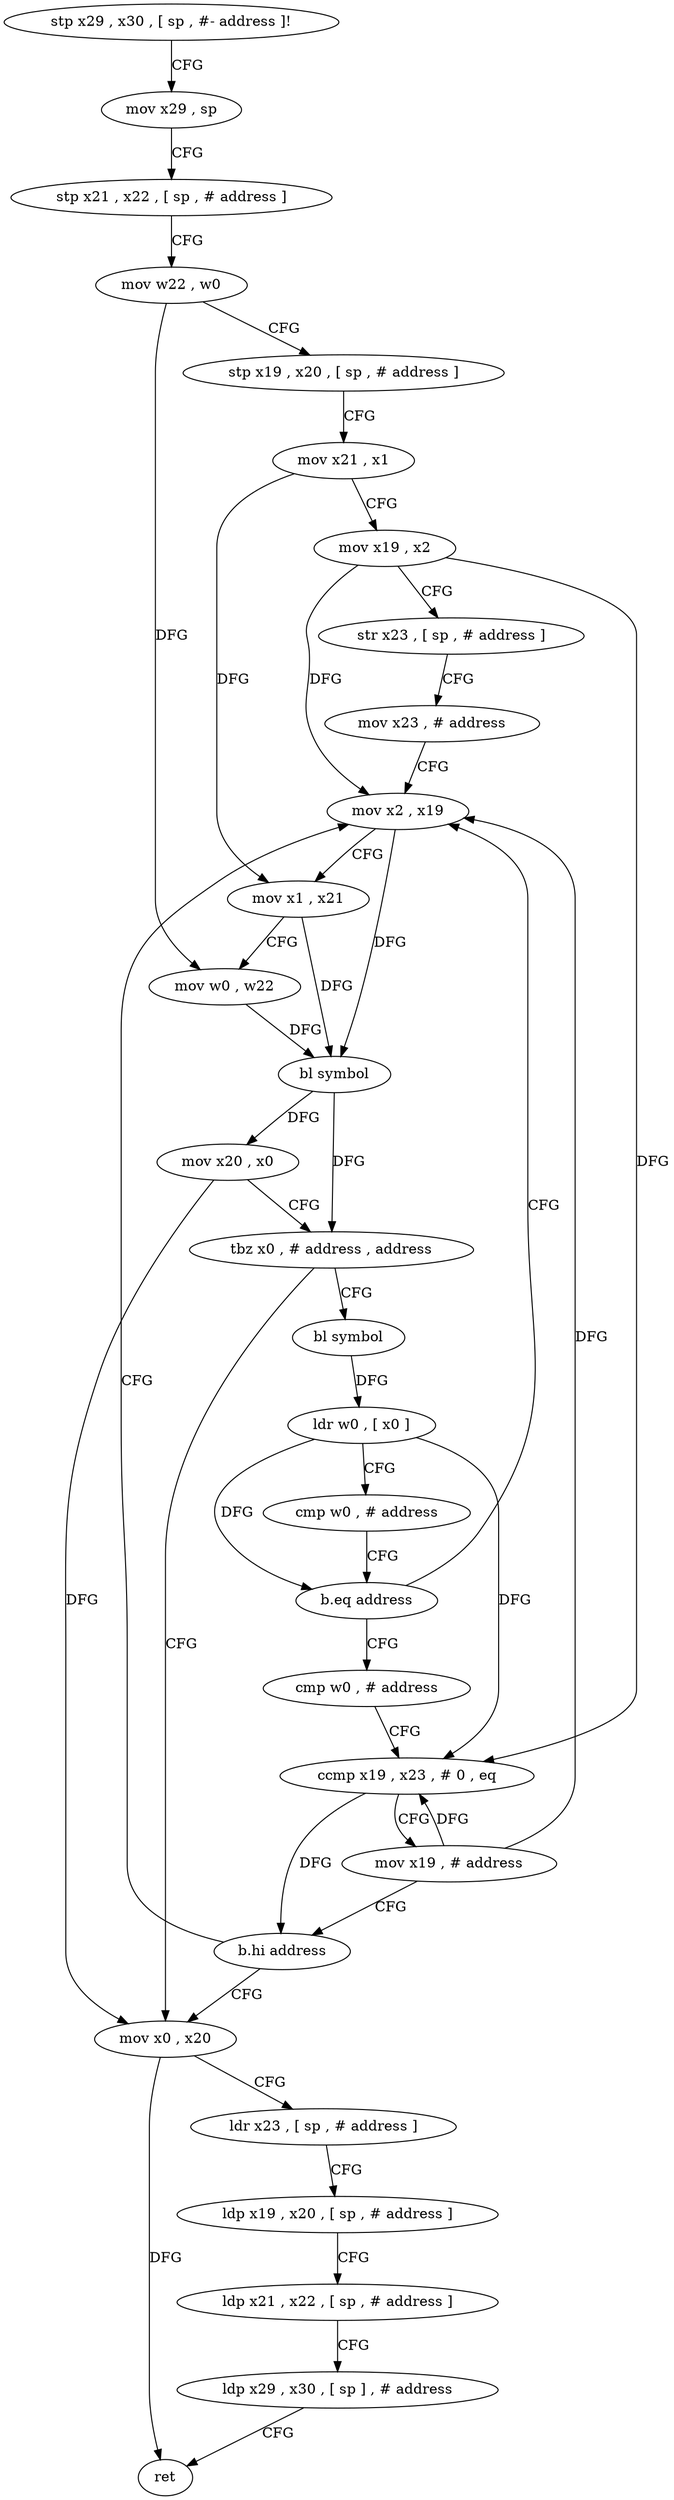 digraph "func" {
"4235936" [label = "stp x29 , x30 , [ sp , #- address ]!" ]
"4235940" [label = "mov x29 , sp" ]
"4235944" [label = "stp x21 , x22 , [ sp , # address ]" ]
"4235948" [label = "mov w22 , w0" ]
"4235952" [label = "stp x19 , x20 , [ sp , # address ]" ]
"4235956" [label = "mov x21 , x1" ]
"4235960" [label = "mov x19 , x2" ]
"4235964" [label = "str x23 , [ sp , # address ]" ]
"4235968" [label = "mov x23 , # address" ]
"4235972" [label = "mov x2 , x19" ]
"4236028" [label = "mov x0 , x20" ]
"4236032" [label = "ldr x23 , [ sp , # address ]" ]
"4236036" [label = "ldp x19 , x20 , [ sp , # address ]" ]
"4236040" [label = "ldp x21 , x22 , [ sp , # address ]" ]
"4236044" [label = "ldp x29 , x30 , [ sp ] , # address" ]
"4236048" [label = "ret" ]
"4235996" [label = "bl symbol" ]
"4236000" [label = "ldr w0 , [ x0 ]" ]
"4236004" [label = "cmp w0 , # address" ]
"4236008" [label = "b.eq address" ]
"4236012" [label = "cmp w0 , # address" ]
"4235976" [label = "mov x1 , x21" ]
"4235980" [label = "mov w0 , w22" ]
"4235984" [label = "bl symbol" ]
"4235988" [label = "mov x20 , x0" ]
"4235992" [label = "tbz x0 , # address , address" ]
"4236016" [label = "ccmp x19 , x23 , # 0 , eq" ]
"4236020" [label = "mov x19 , # address" ]
"4236024" [label = "b.hi address" ]
"4235936" -> "4235940" [ label = "CFG" ]
"4235940" -> "4235944" [ label = "CFG" ]
"4235944" -> "4235948" [ label = "CFG" ]
"4235948" -> "4235952" [ label = "CFG" ]
"4235948" -> "4235980" [ label = "DFG" ]
"4235952" -> "4235956" [ label = "CFG" ]
"4235956" -> "4235960" [ label = "CFG" ]
"4235956" -> "4235976" [ label = "DFG" ]
"4235960" -> "4235964" [ label = "CFG" ]
"4235960" -> "4235972" [ label = "DFG" ]
"4235960" -> "4236016" [ label = "DFG" ]
"4235964" -> "4235968" [ label = "CFG" ]
"4235968" -> "4235972" [ label = "CFG" ]
"4235972" -> "4235976" [ label = "CFG" ]
"4235972" -> "4235984" [ label = "DFG" ]
"4236028" -> "4236032" [ label = "CFG" ]
"4236028" -> "4236048" [ label = "DFG" ]
"4236032" -> "4236036" [ label = "CFG" ]
"4236036" -> "4236040" [ label = "CFG" ]
"4236040" -> "4236044" [ label = "CFG" ]
"4236044" -> "4236048" [ label = "CFG" ]
"4235996" -> "4236000" [ label = "DFG" ]
"4236000" -> "4236004" [ label = "CFG" ]
"4236000" -> "4236008" [ label = "DFG" ]
"4236000" -> "4236016" [ label = "DFG" ]
"4236004" -> "4236008" [ label = "CFG" ]
"4236008" -> "4235972" [ label = "CFG" ]
"4236008" -> "4236012" [ label = "CFG" ]
"4236012" -> "4236016" [ label = "CFG" ]
"4235976" -> "4235980" [ label = "CFG" ]
"4235976" -> "4235984" [ label = "DFG" ]
"4235980" -> "4235984" [ label = "DFG" ]
"4235984" -> "4235988" [ label = "DFG" ]
"4235984" -> "4235992" [ label = "DFG" ]
"4235988" -> "4235992" [ label = "CFG" ]
"4235988" -> "4236028" [ label = "DFG" ]
"4235992" -> "4236028" [ label = "CFG" ]
"4235992" -> "4235996" [ label = "CFG" ]
"4236016" -> "4236020" [ label = "CFG" ]
"4236016" -> "4236024" [ label = "DFG" ]
"4236020" -> "4236024" [ label = "CFG" ]
"4236020" -> "4235972" [ label = "DFG" ]
"4236020" -> "4236016" [ label = "DFG" ]
"4236024" -> "4235972" [ label = "CFG" ]
"4236024" -> "4236028" [ label = "CFG" ]
}
